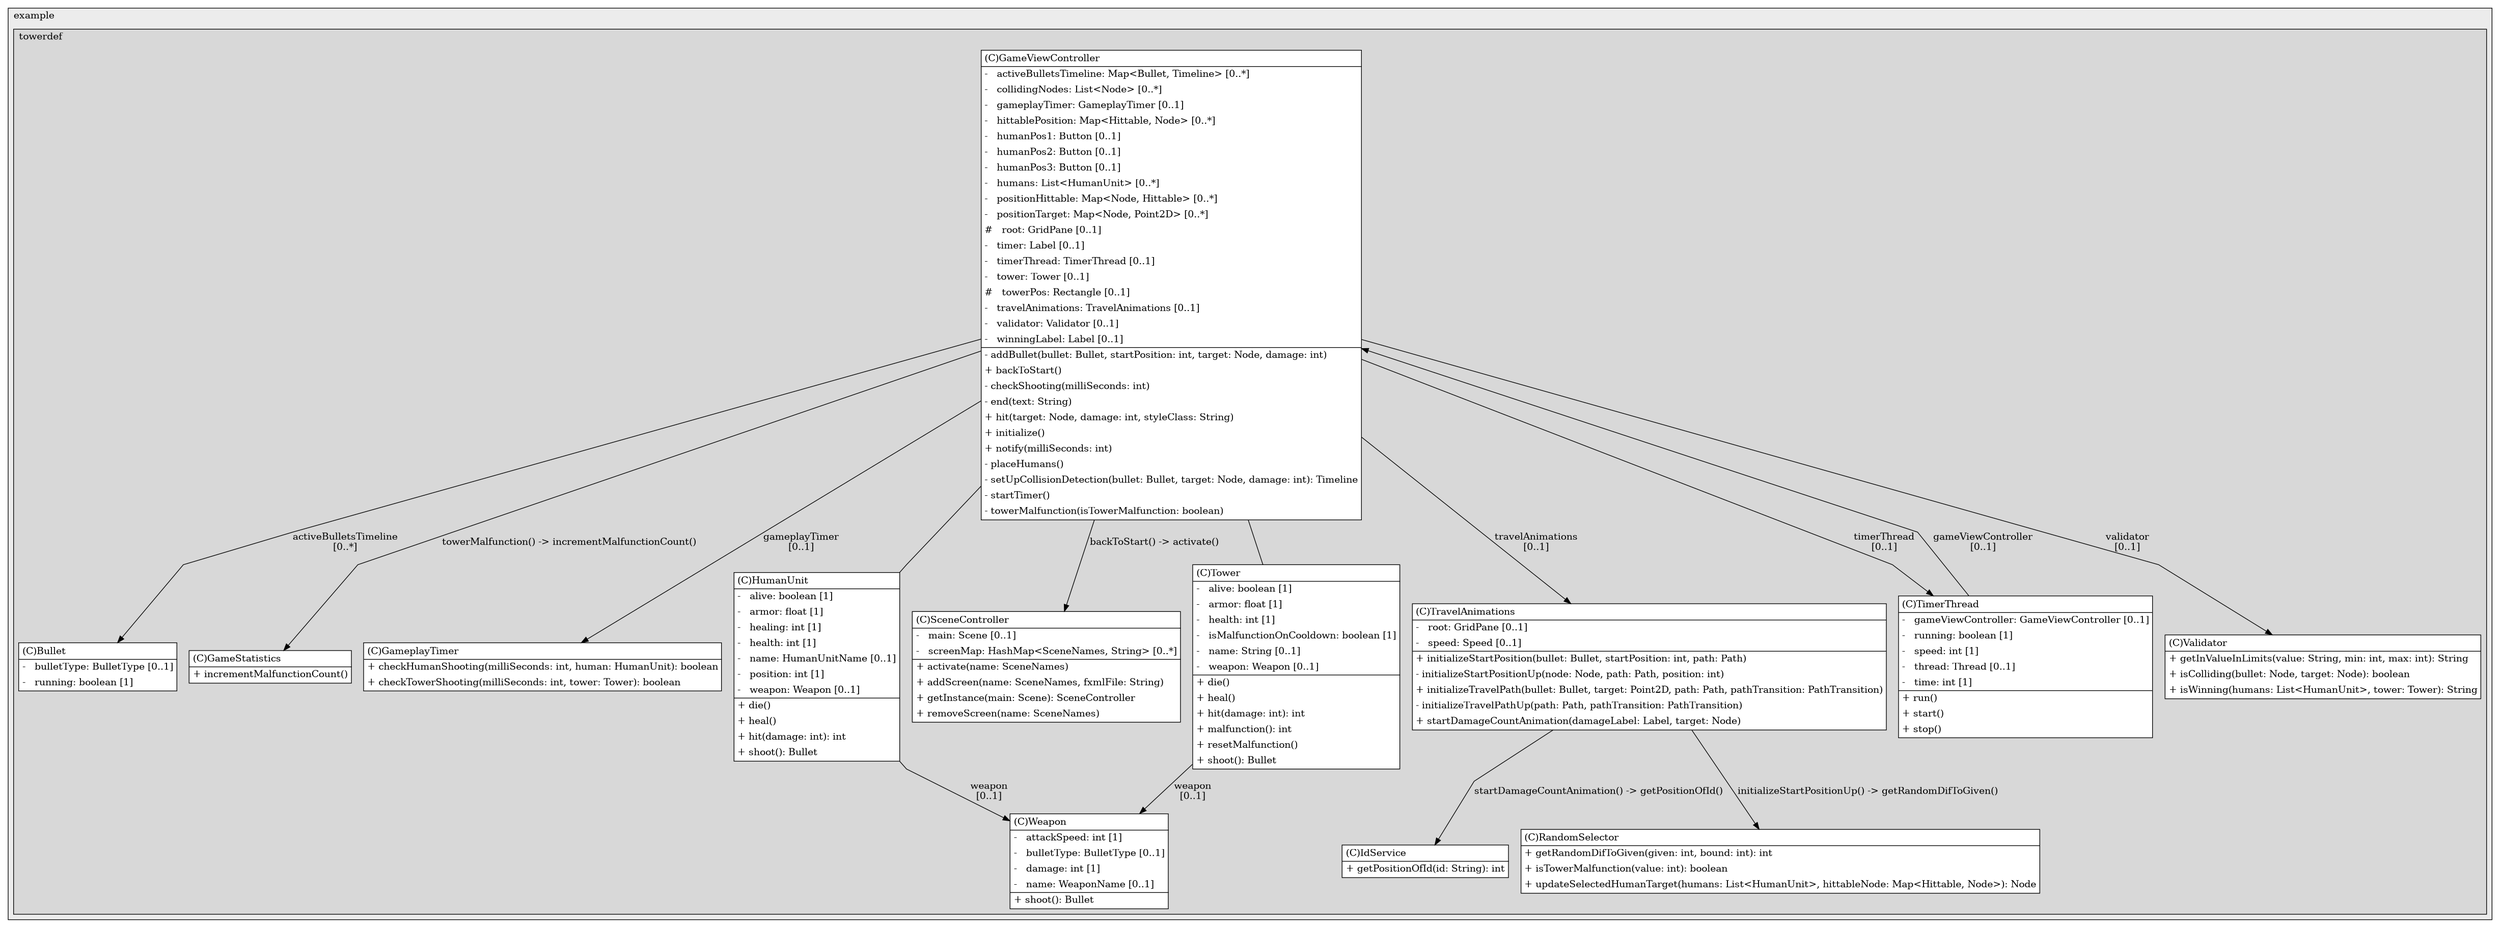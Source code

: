 @startuml

/' diagram meta data start
config=StructureConfiguration;
{
  "projectClassification": {
    "searchMode": "OpenProject", // OpenProject, AllProjects
    "includedProjects": "",
    "pathEndKeywords": "*.impl",
    "isClientPath": "",
    "isClientName": "",
    "isTestPath": "",
    "isTestName": "",
    "isMappingPath": "",
    "isMappingName": "",
    "isDataAccessPath": "",
    "isDataAccessName": "",
    "isDataStructurePath": "",
    "isDataStructureName": "",
    "isInterfaceStructuresPath": "",
    "isInterfaceStructuresName": "",
    "isEntryPointPath": "",
    "isEntryPointName": "",
    "treatFinalFieldsAsMandatory": false
  },
  "graphRestriction": {
    "classPackageExcludeFilter": "",
    "classPackageIncludeFilter": "",
    "classNameExcludeFilter": "",
    "classNameIncludeFilter": "",
    "methodNameExcludeFilter": "",
    "methodNameIncludeFilter": "",
    "removeByInheritance": "", // inheritance/annotation based filtering is done in a second step
    "removeByAnnotation": "",
    "removeByClassPackage": "", // cleanup the graph after inheritance/annotation based filtering is done
    "removeByClassName": "",
    "cutMappings": false,
    "cutEnum": true,
    "cutTests": true,
    "cutClient": true,
    "cutDataAccess": true,
    "cutInterfaceStructures": true,
    "cutDataStructures": true,
    "cutGetterAndSetter": true,
    "cutConstructors": true
  },
  "graphTraversal": {
    "forwardDepth": 3,
    "backwardDepth": 3,
    "classPackageExcludeFilter": "",
    "classPackageIncludeFilter": "",
    "classNameExcludeFilter": "",
    "classNameIncludeFilter": "",
    "methodNameExcludeFilter": "",
    "methodNameIncludeFilter": "",
    "hideMappings": false,
    "hideDataStructures": false,
    "hidePrivateMethods": true,
    "hideInterfaceCalls": true, // indirection: implementation -> interface (is hidden) -> implementation
    "onlyShowApplicationEntryPoints": false, // root node is included
    "useMethodCallsForStructureDiagram": "ForwardOnly" // ForwardOnly, BothDirections, No
  },
  "details": {
    "aggregation": "GroupByClass", // ByClass, GroupByClass, None
    "showClassGenericTypes": true,
    "showMethods": true,
    "showMethodParameterNames": true,
    "showMethodParameterTypes": true,
    "showMethodReturnType": true,
    "showPackageLevels": 2,
    "showDetailedClassStructure": true
  },
  "rootClass": "com.example.towerdef.controller.GameViewController",
  "extensionCallbackMethod": "" // qualified.class.name#methodName - signature: public static String method(String)
}
diagram meta data end '/



digraph g {
    rankdir="TB"
    splines=polyline
    

'nodes 
subgraph cluster_1322970774 { 
   	label=example
	labeljust=l
	fillcolor="#ececec"
	style=filled
   
   subgraph cluster_1180970080 { 
   	label=towerdef
	labeljust=l
	fillcolor="#d8d8d8"
	style=filled
   
   Bullet1364311273[
	label=<<TABLE BORDER="1" CELLBORDER="0" CELLPADDING="4" CELLSPACING="0">
<TR><TD ALIGN="LEFT" >(C)Bullet</TD></TR>
<HR/>
<TR><TD ALIGN="LEFT" >-   bulletType: BulletType [0..1]</TD></TR>
<TR><TD ALIGN="LEFT" >-   running: boolean [1]</TD></TR>
</TABLE>>
	style=filled
	margin=0
	shape=plaintext
	fillcolor="#FFFFFF"
];

GameStatistics2128568608[
	label=<<TABLE BORDER="1" CELLBORDER="0" CELLPADDING="4" CELLSPACING="0">
<TR><TD ALIGN="LEFT" >(C)GameStatistics</TD></TR>
<HR/>
<TR><TD ALIGN="LEFT" >+ incrementMalfunctionCount()</TD></TR>
</TABLE>>
	style=filled
	margin=0
	shape=plaintext
	fillcolor="#FFFFFF"
];

GameViewController582243069[
	label=<<TABLE BORDER="1" CELLBORDER="0" CELLPADDING="4" CELLSPACING="0">
<TR><TD ALIGN="LEFT" >(C)GameViewController</TD></TR>
<HR/>
<TR><TD ALIGN="LEFT" >-   activeBulletsTimeline: Map&lt;Bullet, Timeline&gt; [0..*]</TD></TR>
<TR><TD ALIGN="LEFT" >-   collidingNodes: List&lt;Node&gt; [0..*]</TD></TR>
<TR><TD ALIGN="LEFT" >-   gameplayTimer: GameplayTimer [0..1]</TD></TR>
<TR><TD ALIGN="LEFT" >-   hittablePosition: Map&lt;Hittable, Node&gt; [0..*]</TD></TR>
<TR><TD ALIGN="LEFT" >-   humanPos1: Button [0..1]</TD></TR>
<TR><TD ALIGN="LEFT" >-   humanPos2: Button [0..1]</TD></TR>
<TR><TD ALIGN="LEFT" >-   humanPos3: Button [0..1]</TD></TR>
<TR><TD ALIGN="LEFT" >-   humans: List&lt;HumanUnit&gt; [0..*]</TD></TR>
<TR><TD ALIGN="LEFT" >-   positionHittable: Map&lt;Node, Hittable&gt; [0..*]</TD></TR>
<TR><TD ALIGN="LEFT" >-   positionTarget: Map&lt;Node, Point2D&gt; [0..*]</TD></TR>
<TR><TD ALIGN="LEFT" >#   root: GridPane [0..1]</TD></TR>
<TR><TD ALIGN="LEFT" >-   timer: Label [0..1]</TD></TR>
<TR><TD ALIGN="LEFT" >-   timerThread: TimerThread [0..1]</TD></TR>
<TR><TD ALIGN="LEFT" >-   tower: Tower [0..1]</TD></TR>
<TR><TD ALIGN="LEFT" >#   towerPos: Rectangle [0..1]</TD></TR>
<TR><TD ALIGN="LEFT" >-   travelAnimations: TravelAnimations [0..1]</TD></TR>
<TR><TD ALIGN="LEFT" >-   validator: Validator [0..1]</TD></TR>
<TR><TD ALIGN="LEFT" >-   winningLabel: Label [0..1]</TD></TR>
<HR/>
<TR><TD ALIGN="LEFT" >- addBullet(bullet: Bullet, startPosition: int, target: Node, damage: int)</TD></TR>
<TR><TD ALIGN="LEFT" >+ backToStart()</TD></TR>
<TR><TD ALIGN="LEFT" >- checkShooting(milliSeconds: int)</TD></TR>
<TR><TD ALIGN="LEFT" >- end(text: String)</TD></TR>
<TR><TD ALIGN="LEFT" >+ hit(target: Node, damage: int, styleClass: String)</TD></TR>
<TR><TD ALIGN="LEFT" >+ initialize()</TD></TR>
<TR><TD ALIGN="LEFT" >+ notify(milliSeconds: int)</TD></TR>
<TR><TD ALIGN="LEFT" >- placeHumans()</TD></TR>
<TR><TD ALIGN="LEFT" >- setUpCollisionDetection(bullet: Bullet, target: Node, damage: int): Timeline</TD></TR>
<TR><TD ALIGN="LEFT" >- startTimer()</TD></TR>
<TR><TD ALIGN="LEFT" >- towerMalfunction(isTowerMalfunction: boolean)</TD></TR>
</TABLE>>
	style=filled
	margin=0
	shape=plaintext
	fillcolor="#FFFFFF"
];

GameplayTimer1110107824[
	label=<<TABLE BORDER="1" CELLBORDER="0" CELLPADDING="4" CELLSPACING="0">
<TR><TD ALIGN="LEFT" >(C)GameplayTimer</TD></TR>
<HR/>
<TR><TD ALIGN="LEFT" >+ checkHumanShooting(milliSeconds: int, human: HumanUnit): boolean</TD></TR>
<TR><TD ALIGN="LEFT" >+ checkTowerShooting(milliSeconds: int, tower: Tower): boolean</TD></TR>
</TABLE>>
	style=filled
	margin=0
	shape=plaintext
	fillcolor="#FFFFFF"
];

HumanUnit1064450159[
	label=<<TABLE BORDER="1" CELLBORDER="0" CELLPADDING="4" CELLSPACING="0">
<TR><TD ALIGN="LEFT" >(C)HumanUnit</TD></TR>
<HR/>
<TR><TD ALIGN="LEFT" >-   alive: boolean [1]</TD></TR>
<TR><TD ALIGN="LEFT" >-   armor: float [1]</TD></TR>
<TR><TD ALIGN="LEFT" >-   healing: int [1]</TD></TR>
<TR><TD ALIGN="LEFT" >-   health: int [1]</TD></TR>
<TR><TD ALIGN="LEFT" >-   name: HumanUnitName [0..1]</TD></TR>
<TR><TD ALIGN="LEFT" >-   position: int [1]</TD></TR>
<TR><TD ALIGN="LEFT" >-   weapon: Weapon [0..1]</TD></TR>
<HR/>
<TR><TD ALIGN="LEFT" >+ die()</TD></TR>
<TR><TD ALIGN="LEFT" >+ heal()</TD></TR>
<TR><TD ALIGN="LEFT" >+ hit(damage: int): int</TD></TR>
<TR><TD ALIGN="LEFT" >+ shoot(): Bullet</TD></TR>
</TABLE>>
	style=filled
	margin=0
	shape=plaintext
	fillcolor="#FFFFFF"
];

IdService584572004[
	label=<<TABLE BORDER="1" CELLBORDER="0" CELLPADDING="4" CELLSPACING="0">
<TR><TD ALIGN="LEFT" >(C)IdService</TD></TR>
<HR/>
<TR><TD ALIGN="LEFT" >+ getPositionOfId(id: String): int</TD></TR>
</TABLE>>
	style=filled
	margin=0
	shape=plaintext
	fillcolor="#FFFFFF"
];

RandomSelector1110107824[
	label=<<TABLE BORDER="1" CELLBORDER="0" CELLPADDING="4" CELLSPACING="0">
<TR><TD ALIGN="LEFT" >(C)RandomSelector</TD></TR>
<HR/>
<TR><TD ALIGN="LEFT" >+ getRandomDifToGiven(given: int, bound: int): int</TD></TR>
<TR><TD ALIGN="LEFT" >+ isTowerMalfunction(value: int): boolean</TD></TR>
<TR><TD ALIGN="LEFT" >+ updateSelectedHumanTarget(humans: List&lt;HumanUnit&gt;, hittableNode: Map&lt;Hittable, Node&gt;): Node</TD></TR>
</TABLE>>
	style=filled
	margin=0
	shape=plaintext
	fillcolor="#FFFFFF"
];

SceneController1072915832[
	label=<<TABLE BORDER="1" CELLBORDER="0" CELLPADDING="4" CELLSPACING="0">
<TR><TD ALIGN="LEFT" >(C)SceneController</TD></TR>
<HR/>
<TR><TD ALIGN="LEFT" >-   main: Scene [0..1]</TD></TR>
<TR><TD ALIGN="LEFT" >-   screenMap: HashMap&lt;SceneNames, String&gt; [0..*]</TD></TR>
<HR/>
<TR><TD ALIGN="LEFT" >+ activate(name: SceneNames)</TD></TR>
<TR><TD ALIGN="LEFT" >+ addScreen(name: SceneNames, fxmlFile: String)</TD></TR>
<TR><TD ALIGN="LEFT" >+ getInstance(main: Scene): SceneController</TD></TR>
<TR><TD ALIGN="LEFT" >+ removeScreen(name: SceneNames)</TD></TR>
</TABLE>>
	style=filled
	margin=0
	shape=plaintext
	fillcolor="#FFFFFF"
];

TimerThread891536299[
	label=<<TABLE BORDER="1" CELLBORDER="0" CELLPADDING="4" CELLSPACING="0">
<TR><TD ALIGN="LEFT" >(C)TimerThread</TD></TR>
<HR/>
<TR><TD ALIGN="LEFT" >-   gameViewController: GameViewController [0..1]</TD></TR>
<TR><TD ALIGN="LEFT" >-   running: boolean [1]</TD></TR>
<TR><TD ALIGN="LEFT" >-   speed: int [1]</TD></TR>
<TR><TD ALIGN="LEFT" >-   thread: Thread [0..1]</TD></TR>
<TR><TD ALIGN="LEFT" >-   time: int [1]</TD></TR>
<HR/>
<TR><TD ALIGN="LEFT" >+ run()</TD></TR>
<TR><TD ALIGN="LEFT" >+ start()</TD></TR>
<TR><TD ALIGN="LEFT" >+ stop()</TD></TR>
</TABLE>>
	style=filled
	margin=0
	shape=plaintext
	fillcolor="#FFFFFF"
];

Tower1075363403[
	label=<<TABLE BORDER="1" CELLBORDER="0" CELLPADDING="4" CELLSPACING="0">
<TR><TD ALIGN="LEFT" >(C)Tower</TD></TR>
<HR/>
<TR><TD ALIGN="LEFT" >-   alive: boolean [1]</TD></TR>
<TR><TD ALIGN="LEFT" >-   armor: float [1]</TD></TR>
<TR><TD ALIGN="LEFT" >-   health: int [1]</TD></TR>
<TR><TD ALIGN="LEFT" >-   isMalfunctionOnCooldown: boolean [1]</TD></TR>
<TR><TD ALIGN="LEFT" >-   name: String [0..1]</TD></TR>
<TR><TD ALIGN="LEFT" >-   weapon: Weapon [0..1]</TD></TR>
<HR/>
<TR><TD ALIGN="LEFT" >+ die()</TD></TR>
<TR><TD ALIGN="LEFT" >+ heal()</TD></TR>
<TR><TD ALIGN="LEFT" >+ hit(damage: int): int</TD></TR>
<TR><TD ALIGN="LEFT" >+ malfunction(): int</TD></TR>
<TR><TD ALIGN="LEFT" >+ resetMalfunction()</TD></TR>
<TR><TD ALIGN="LEFT" >+ shoot(): Bullet</TD></TR>
</TABLE>>
	style=filled
	margin=0
	shape=plaintext
	fillcolor="#FFFFFF"
];

TravelAnimations1110107824[
	label=<<TABLE BORDER="1" CELLBORDER="0" CELLPADDING="4" CELLSPACING="0">
<TR><TD ALIGN="LEFT" >(C)TravelAnimations</TD></TR>
<HR/>
<TR><TD ALIGN="LEFT" >-   root: GridPane [0..1]</TD></TR>
<TR><TD ALIGN="LEFT" >-   speed: Speed [0..1]</TD></TR>
<HR/>
<TR><TD ALIGN="LEFT" >+ initializeStartPosition(bullet: Bullet, startPosition: int, path: Path)</TD></TR>
<TR><TD ALIGN="LEFT" >- initializeStartPositionUp(node: Node, path: Path, position: int)</TD></TR>
<TR><TD ALIGN="LEFT" >+ initializeTravelPath(bullet: Bullet, target: Point2D, path: Path, pathTransition: PathTransition)</TD></TR>
<TR><TD ALIGN="LEFT" >- initializeTravelPathUp(path: Path, pathTransition: PathTransition)</TD></TR>
<TR><TD ALIGN="LEFT" >+ startDamageCountAnimation(damageLabel: Label, target: Node)</TD></TR>
</TABLE>>
	style=filled
	margin=0
	shape=plaintext
	fillcolor="#FFFFFF"
];

Validator1110107824[
	label=<<TABLE BORDER="1" CELLBORDER="0" CELLPADDING="4" CELLSPACING="0">
<TR><TD ALIGN="LEFT" >(C)Validator</TD></TR>
<HR/>
<TR><TD ALIGN="LEFT" >+ getInValueInLimits(value: String, min: int, max: int): String</TD></TR>
<TR><TD ALIGN="LEFT" >+ isColliding(bullet: Node, target: Node): boolean</TD></TR>
<TR><TD ALIGN="LEFT" >+ isWinning(humans: List&lt;HumanUnit&gt;, tower: Tower): String</TD></TR>
</TABLE>>
	style=filled
	margin=0
	shape=plaintext
	fillcolor="#FFFFFF"
];

Weapon947465446[
	label=<<TABLE BORDER="1" CELLBORDER="0" CELLPADDING="4" CELLSPACING="0">
<TR><TD ALIGN="LEFT" >(C)Weapon</TD></TR>
<HR/>
<TR><TD ALIGN="LEFT" >-   attackSpeed: int [1]</TD></TR>
<TR><TD ALIGN="LEFT" >-   bulletType: BulletType [0..1]</TD></TR>
<TR><TD ALIGN="LEFT" >-   damage: int [1]</TD></TR>
<TR><TD ALIGN="LEFT" >-   name: WeaponName [0..1]</TD></TR>
<HR/>
<TR><TD ALIGN="LEFT" >+ shoot(): Bullet</TD></TR>
</TABLE>>
	style=filled
	margin=0
	shape=plaintext
	fillcolor="#FFFFFF"
];
} 
} 

'edges    
GameViewController582243069 -> Bullet1364311273[label="activeBulletsTimeline
[0..*]"];
GameViewController582243069 -> GameStatistics2128568608[label="towerMalfunction() -> incrementMalfunctionCount()"];
GameViewController582243069 -> GameplayTimer1110107824[label="gameplayTimer
[0..1]"];
GameViewController582243069 -> HumanUnit1064450159[arrowhead=none];
GameViewController582243069 -> SceneController1072915832[label="backToStart() -> activate()"];
GameViewController582243069 -> TimerThread891536299[label="timerThread
[0..1]"];
GameViewController582243069 -> Tower1075363403[arrowhead=none];
GameViewController582243069 -> TravelAnimations1110107824[label="travelAnimations
[0..1]"];
GameViewController582243069 -> Validator1110107824[label="validator
[0..1]"];
HumanUnit1064450159 -> Weapon947465446[label="weapon
[0..1]"];
TimerThread891536299 -> GameViewController582243069[label="gameViewController
[0..1]"];
Tower1075363403 -> Weapon947465446[label="weapon
[0..1]"];
TravelAnimations1110107824 -> IdService584572004[label="startDamageCountAnimation() -> getPositionOfId()"];
TravelAnimations1110107824 -> RandomSelector1110107824[label="initializeStartPositionUp() -> getRandomDifToGiven()"];
    
}
@enduml